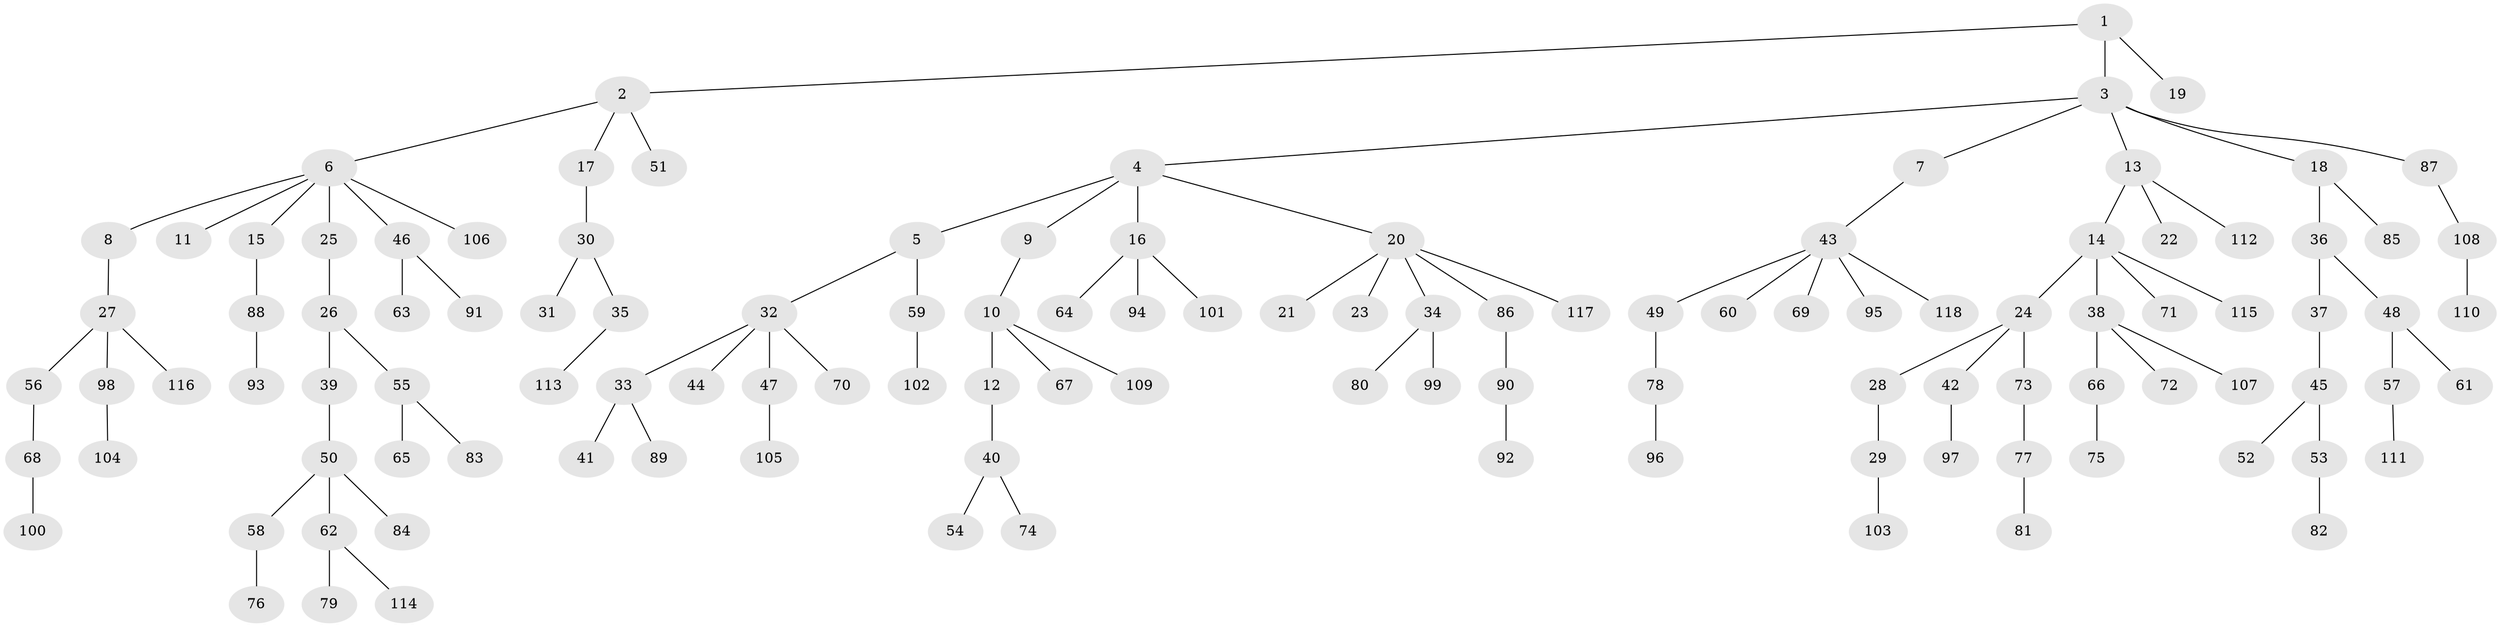 // coarse degree distribution, {2: 0.21518987341772153, 4: 0.10126582278481013, 6: 0.02531645569620253, 5: 0.05063291139240506, 3: 0.06329113924050633, 1: 0.5443037974683544}
// Generated by graph-tools (version 1.1) at 2025/24/03/03/25 07:24:07]
// undirected, 118 vertices, 117 edges
graph export_dot {
graph [start="1"]
  node [color=gray90,style=filled];
  1;
  2;
  3;
  4;
  5;
  6;
  7;
  8;
  9;
  10;
  11;
  12;
  13;
  14;
  15;
  16;
  17;
  18;
  19;
  20;
  21;
  22;
  23;
  24;
  25;
  26;
  27;
  28;
  29;
  30;
  31;
  32;
  33;
  34;
  35;
  36;
  37;
  38;
  39;
  40;
  41;
  42;
  43;
  44;
  45;
  46;
  47;
  48;
  49;
  50;
  51;
  52;
  53;
  54;
  55;
  56;
  57;
  58;
  59;
  60;
  61;
  62;
  63;
  64;
  65;
  66;
  67;
  68;
  69;
  70;
  71;
  72;
  73;
  74;
  75;
  76;
  77;
  78;
  79;
  80;
  81;
  82;
  83;
  84;
  85;
  86;
  87;
  88;
  89;
  90;
  91;
  92;
  93;
  94;
  95;
  96;
  97;
  98;
  99;
  100;
  101;
  102;
  103;
  104;
  105;
  106;
  107;
  108;
  109;
  110;
  111;
  112;
  113;
  114;
  115;
  116;
  117;
  118;
  1 -- 2;
  1 -- 3;
  1 -- 19;
  2 -- 6;
  2 -- 17;
  2 -- 51;
  3 -- 4;
  3 -- 7;
  3 -- 13;
  3 -- 18;
  3 -- 87;
  4 -- 5;
  4 -- 9;
  4 -- 16;
  4 -- 20;
  5 -- 32;
  5 -- 59;
  6 -- 8;
  6 -- 11;
  6 -- 15;
  6 -- 25;
  6 -- 46;
  6 -- 106;
  7 -- 43;
  8 -- 27;
  9 -- 10;
  10 -- 12;
  10 -- 67;
  10 -- 109;
  12 -- 40;
  13 -- 14;
  13 -- 22;
  13 -- 112;
  14 -- 24;
  14 -- 38;
  14 -- 71;
  14 -- 115;
  15 -- 88;
  16 -- 64;
  16 -- 94;
  16 -- 101;
  17 -- 30;
  18 -- 36;
  18 -- 85;
  20 -- 21;
  20 -- 23;
  20 -- 34;
  20 -- 86;
  20 -- 117;
  24 -- 28;
  24 -- 42;
  24 -- 73;
  25 -- 26;
  26 -- 39;
  26 -- 55;
  27 -- 56;
  27 -- 98;
  27 -- 116;
  28 -- 29;
  29 -- 103;
  30 -- 31;
  30 -- 35;
  32 -- 33;
  32 -- 44;
  32 -- 47;
  32 -- 70;
  33 -- 41;
  33 -- 89;
  34 -- 80;
  34 -- 99;
  35 -- 113;
  36 -- 37;
  36 -- 48;
  37 -- 45;
  38 -- 66;
  38 -- 72;
  38 -- 107;
  39 -- 50;
  40 -- 54;
  40 -- 74;
  42 -- 97;
  43 -- 49;
  43 -- 60;
  43 -- 69;
  43 -- 95;
  43 -- 118;
  45 -- 52;
  45 -- 53;
  46 -- 63;
  46 -- 91;
  47 -- 105;
  48 -- 57;
  48 -- 61;
  49 -- 78;
  50 -- 58;
  50 -- 62;
  50 -- 84;
  53 -- 82;
  55 -- 65;
  55 -- 83;
  56 -- 68;
  57 -- 111;
  58 -- 76;
  59 -- 102;
  62 -- 79;
  62 -- 114;
  66 -- 75;
  68 -- 100;
  73 -- 77;
  77 -- 81;
  78 -- 96;
  86 -- 90;
  87 -- 108;
  88 -- 93;
  90 -- 92;
  98 -- 104;
  108 -- 110;
}
